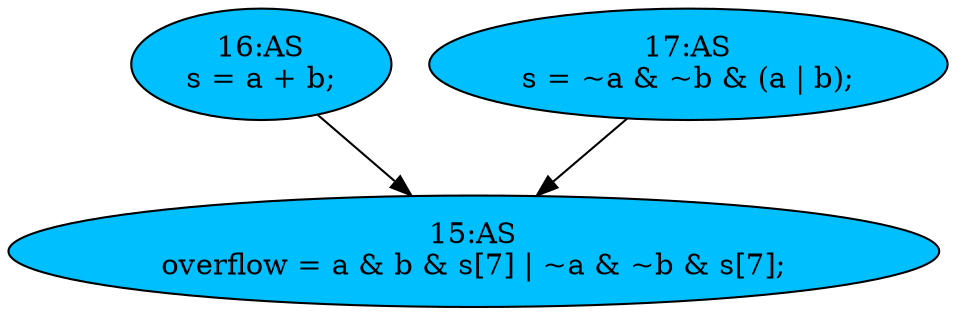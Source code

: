 strict digraph "compose( ,  )" {
	node [label="\N"];
	"16:AS"	[ast="<pyverilog.vparser.ast.Assign object at 0x7f5400331590>",
		def_var="['s']",
		fillcolor=deepskyblue,
		label="16:AS
s = a + b;",
		statements="[]",
		style=filled,
		typ=Assign,
		use_var="['a', 'b']"];
	"15:AS"	[ast="<pyverilog.vparser.ast.Assign object at 0x7f5400323f10>",
		def_var="['overflow']",
		fillcolor=deepskyblue,
		label="15:AS
overflow = a & b & s[7] | ~a & ~b & s[7];",
		statements="[]",
		style=filled,
		typ=Assign,
		use_var="['a', 'b', 's', 'a', 'b', 's']"];
	"16:AS" -> "15:AS";
	"17:AS"	[ast="<pyverilog.vparser.ast.Assign object at 0x7f5400326990>",
		def_var="['s']",
		fillcolor=deepskyblue,
		label="17:AS
s = ~a & ~b & (a | b);",
		statements="[]",
		style=filled,
		typ=Assign,
		use_var="['a', 'b', 'a', 'b']"];
	"17:AS" -> "15:AS";
}
